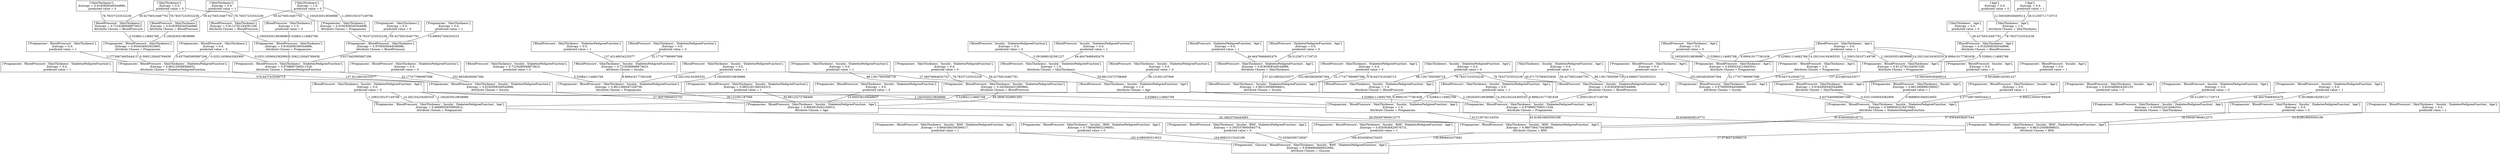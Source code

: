 graph "Decision Tree" {
	size="1000,3000"
	node [shape=rectangle]
	"['Pregnancies', 'BloodPressure', 'SkinThickness', 'Insulin', 'BMI', 'DiabetesPedigreeFunction', 'Age'],
,Entropy = 0.9807384170438056,
Attribute Chosen = BMI" -- "['Pregnancies', 'Glucose', 'BloodPressure', 'SkinThickness', 'Insulin', 'BMI', 'DiabetesPedigreeFunction', 'Age'],
,Entropy = 0.9384964669452684,
Attribute Chosen = Glucose" [label=136.8808403475681]
	"['Pregnancies', 'BloodPressure', 'SkinThickness', 'Insulin', 'BMI', 'DiabetesPedigreeFunction', 'Age'],
,Entropy = 0.6840384356390417,
 predicted value = 1" -- "['Pregnancies', 'Glucose', 'BloodPressure', 'SkinThickness', 'Insulin', 'BMI', 'DiabetesPedigreeFunction', 'Age'],
,Entropy = 0.9384964669452684,
Attribute Chosen = Glucose" [label=192.41988382013622]
	"['Pregnancies', 'BloodPressure', 'SkinThickness', 'Insulin', 'BMI', 'DiabetesPedigreeFunction', 'Age'],
,Entropy = 0.7360409052196051,
 predicted value = 0" -- "['Pregnancies', 'Glucose', 'BloodPressure', 'SkinThickness', 'Insulin', 'BMI', 'DiabetesPedigreeFunction', 'Age'],
,Entropy = 0.9384964669452684,
Attribute Chosen = Glucose" [label=104.90822215243189]
	"['Pregnancies', 'BloodPressure', 'SkinThickness', 'Insulin', 'BMI', 'DiabetesPedigreeFunction', 'Age'],
,Entropy = 0.3955378064564774,
 predicted value = 0" -- "['Pregnancies', 'Glucose', 'BloodPressure', 'SkinThickness', 'Insulin', 'BMI', 'DiabetesPedigreeFunction', 'Age'],
,Entropy = 0.9384964669452684,
Attribute Chosen = Glucose" [label=72.93560395729567]
	"['Pregnancies', 'BloodPressure', 'SkinThickness', 'Insulin', 'BMI', 'DiabetesPedigreeFunction', 'Age'],
,Entropy = 0.8203636429576731,
 predicted value = 1" -- "['Pregnancies', 'Glucose', 'BloodPressure', 'SkinThickness', 'Insulin', 'BMI', 'DiabetesPedigreeFunction', 'Age'],
,Entropy = 0.9384964669452684,
Attribute Chosen = Glucose" [label=168.85345854270435]
	"['Pregnancies', 'BloodPressure', 'SkinThickness', 'Insulin', 'BMI', 'DiabetesPedigreeFunction', 'Age'],
,Entropy = 0.863120568566631,
Attribute Chosen = BMI" -- "['Pregnancies', 'Glucose', 'BloodPressure', 'SkinThickness', 'Insulin', 'BMI', 'DiabetesPedigreeFunction', 'Age'],
,Entropy = 0.9384964669452684,
Attribute Chosen = Glucose" [label=27.97464742986378]
	"['Pregnancies', 'BloodPressure', 'SkinThickness', 'Insulin', 'DiabetesPedigreeFunction', 'Age'],
,Entropy = 0.8904916402194913,
Attribute Chosen = Age" -- "['Pregnancies', 'BloodPressure', 'SkinThickness', 'Insulin', 'BMI', 'DiabetesPedigreeFunction', 'Age'],
,Entropy = 0.9807384170438056,
Attribute Chosen = BMI" [label=28.050497964812273]
	"['Pregnancies', 'BloodPressure', 'SkinThickness', 'Insulin', 'DiabetesPedigreeFunction', 'Age'],
,Entropy = 0.9798687566511528,
Attribute Chosen = Pregnancies" -- "['Pregnancies', 'BloodPressure', 'SkinThickness', 'Insulin', 'BMI', 'DiabetesPedigreeFunction', 'Age'],
,Entropy = 0.9807384170438056,
Attribute Chosen = BMI" [label=43.818818605563166]
	"['Pregnancies', 'BloodPressure', 'SkinThickness', 'Insulin', 'DiabetesPedigreeFunction', 'Age'],
,Entropy = 0.9969562518473083,
Attribute Chosen = DiabetesPedigreeFunction" -- "['Pregnancies', 'BloodPressure', 'SkinThickness', 'Insulin', 'BMI', 'DiabetesPedigreeFunction', 'Age'],
,Entropy = 0.9807384170438056,
Attribute Chosen = BMI" [label=35.93465828518772]
	"['Pregnancies', 'BloodPressure', 'SkinThickness', 'Insulin', 'DiabetesPedigreeFunction', 'Age'],
,Entropy = 0.6500224216483541,
Attribute Chosen = SkinThickness" -- "['Pregnancies', 'BloodPressure', 'SkinThickness', 'Insulin', 'BMI', 'DiabetesPedigreeFunction', 'Age'],
,Entropy = 0.9807384170438056,
Attribute Chosen = BMI" [label=57.93044938287544]
	"['Pregnancies', 'BloodPressure', 'SkinThickness', 'Insulin', 'DiabetesPedigreeFunction', 'Age'],
,Entropy = 0.4689955935892812,
Attribute Chosen = Pregnancies" -- "['Pregnancies', 'BloodPressure', 'SkinThickness', 'Insulin', 'BMI', 'DiabetesPedigreeFunction', 'Age'],
,Entropy = 0.9807384170438056,
Attribute Chosen = BMI" [label=20.16633764443683]
	"['Pregnancies', 'BloodPressure', 'SkinThickness', 'Insulin', 'DiabetesPedigreeFunction', 'Age'],
,Entropy = 1.0,
Attribute Chosen = Pregnancies" -- "['Pregnancies', 'BloodPressure', 'SkinThickness', 'Insulin', 'BMI', 'DiabetesPedigreeFunction', 'Age'],
,Entropy = 0.9807384170438056,
Attribute Chosen = BMI" [label=7.612128742124554]
	"['Pregnancies', 'BloodPressure', 'SkinThickness', 'Insulin', 'DiabetesPedigreeFunction', 'Age'],
,Entropy = 1.0,
Attribute Chosen = Pregnancies" -- "['Pregnancies', 'BloodPressure', 'SkinThickness', 'Insulin', 'BMI', 'DiabetesPedigreeFunction', 'Age'],
,Entropy = 0.863120568566631,
Attribute Chosen = BMI" [label=35.93465828518772]
	"['Pregnancies', 'BloodPressure', 'SkinThickness', 'Insulin', 'DiabetesPedigreeFunction', 'Age'],
,Entropy = 0.0,
 predicted value = 0" -- "['Pregnancies', 'BloodPressure', 'SkinThickness', 'Insulin', 'BMI', 'DiabetesPedigreeFunction', 'Age'],
,Entropy = 0.863120568566631,
Attribute Chosen = BMI" [label=28.050497964812273]
	"['Pregnancies', 'BloodPressure', 'SkinThickness', 'Insulin', 'DiabetesPedigreeFunction', 'Age'],
,Entropy = 0.0,
 predicted value = 1" -- "['Pregnancies', 'BloodPressure', 'SkinThickness', 'Insulin', 'BMI', 'DiabetesPedigreeFunction', 'Age'],
,Entropy = 0.863120568566631,
Attribute Chosen = BMI" [label=43.818818605563166]
	"['Pregnancies', 'BloodPressure', 'SkinThickness', 'Insulin', 'DiabetesPedigreeFunction'],
,Entropy = 0.9182958340544896,
Attribute Chosen = Insulin" -- "['Pregnancies', 'BloodPressure', 'SkinThickness', 'Insulin', 'DiabetesPedigreeFunction', 'Age'],
,Entropy = 0.8904916402194913,
Attribute Chosen = Age" [label=27.36076964632732]
	"['Pregnancies', 'BloodPressure', 'SkinThickness', 'Insulin', 'DiabetesPedigreeFunction'],
,Entropy = 0.5435644431995964,
Attribute Chosen = BloodPressure" -- "['Pregnancies', 'BloodPressure', 'SkinThickness', 'Insulin', 'DiabetesPedigreeFunction', 'Age'],
,Entropy = 0.8904916402194913,
Attribute Chosen = Age" [label=69.38067424901202]
	"['Pregnancies', 'BloodPressure', 'SkinThickness', 'Insulin', 'DiabetesPedigreeFunction'],
,Entropy = 0.9612366047228759,
Attribute Chosen = Pregnancies" -- "['Pregnancies', 'BloodPressure', 'SkinThickness', 'Insulin', 'DiabetesPedigreeFunction', 'Age'],
,Entropy = 0.8904916402194913,
Attribute Chosen = Age" [label=39.121001187006]
	"['Pregnancies', 'BloodPressure', 'SkinThickness', 'Insulin', 'DiabetesPedigreeFunction'],
,Entropy = 0.9852281360342515,
 predicted value = 1" -- "['Pregnancies', 'BloodPressure', 'SkinThickness', 'Insulin', 'DiabetesPedigreeFunction', 'Age'],
,Entropy = 0.8904916402194913,
Attribute Chosen = Age" [label=50.88123272768469]
	"['Pregnancies', 'BloodPressure', 'SkinThickness', 'Insulin', 'DiabetesPedigreeFunction'],
,Entropy = 0.0,
 predicted value = 0" -- "['Pregnancies', 'BloodPressure', 'SkinThickness', 'Insulin', 'DiabetesPedigreeFunction', 'Age'],
,Entropy = 0.8904916402194913,
Attribute Chosen = Age" [label=15.600538105648637]
	"['BloodPressure', 'SkinThickness', 'Insulin', 'DiabetesPedigreeFunction', 'Age'],
,Entropy = 0.0,
 predicted value = 1" -- "['Pregnancies', 'BloodPressure', 'SkinThickness', 'Insulin', 'DiabetesPedigreeFunction', 'Age'],
,Entropy = 0.9798687566511528,
Attribute Chosen = Pregnancies" [label=14.292104104365535]
	"['BloodPressure', 'SkinThickness', 'Insulin', 'DiabetesPedigreeFunction', 'Age'],
,Entropy = 0.863120568566631,
Attribute Chosen = Insulin" -- "['Pregnancies', 'BloodPressure', 'SkinThickness', 'Insulin', 'DiabetesPedigreeFunction', 'Age'],
,Entropy = 0.9798687566511528,
Attribute Chosen = Pregnancies" [label=2.1602630519838986]
	"['BloodPressure', 'SkinThickness', 'Insulin', 'DiabetesPedigreeFunction', 'Age'],
,Entropy = 0.0,
 predicted value = 1" -- "['Pregnancies', 'BloodPressure', 'SkinThickness', 'Insulin', 'DiabetesPedigreeFunction', 'Age'],
,Entropy = 0.9798687566511528,
Attribute Chosen = Pregnancies" [label=8.899419177381638]
	"['BloodPressure', 'SkinThickness', 'Insulin', 'DiabetesPedigreeFunction', 'Age'],
,Entropy = 0.9182958340544896,
Attribute Chosen = BloodPressure" -- "['Pregnancies', 'BloodPressure', 'SkinThickness', 'Insulin', 'DiabetesPedigreeFunction', 'Age'],
,Entropy = 0.9798687566511528,
Attribute Chosen = Pregnancies" [label=-1.2093150107149706]
	"['BloodPressure', 'SkinThickness', 'Insulin', 'DiabetesPedigreeFunction', 'Age'],
,Entropy = 1.0,
Attribute Chosen = Age" -- "['Pregnancies', 'BloodPressure', 'SkinThickness', 'Insulin', 'DiabetesPedigreeFunction', 'Age'],
,Entropy = 0.9798687566511528,
Attribute Chosen = Pregnancies" [label=5.529841114682768]
	"['Pregnancies', 'BloodPressure', 'SkinThickness', 'Insulin', 'Age'],
,Entropy = 0.9103480624345153,
 predicted value = 0" -- "['Pregnancies', 'BloodPressure', 'SkinThickness', 'Insulin', 'DiabetesPedigreeFunction', 'Age'],
,Entropy = 0.9969562518473083,
Attribute Chosen = DiabetesPedigreeFunction" [label=0.3062120045769458]
	"['Pregnancies', 'BloodPressure', 'SkinThickness', 'Insulin', 'Age'],
,Entropy = 0.9709505944546686,
Attribute Chosen = Insulin" -- "['Pregnancies', 'BloodPressure', 'SkinThickness', 'Insulin', 'DiabetesPedigreeFunction', 'Age'],
,Entropy = 0.9969562518473083,
Attribute Chosen = DiabetesPedigreeFunction" [label=0.6375405995897206]
	"['Pregnancies', 'BloodPressure', 'SkinThickness', 'Insulin', 'Age'],
,Entropy = 0.9182958340544896,
Attribute Chosen = SkinThickness" -- "['Pregnancies', 'BloodPressure', 'SkinThickness', 'Insulin', 'DiabetesPedigreeFunction', 'Age'],
,Entropy = 0.9969562518473083,
Attribute Chosen = DiabetesPedigreeFunction" [label=-0.02511659043582909]
	"['Pregnancies', 'BloodPressure', 'SkinThickness', 'Insulin', 'Age'],
,Entropy = 0.8812908992306927,
 predicted value = 1" -- "['Pregnancies', 'BloodPressure', 'SkinThickness', 'Insulin', 'DiabetesPedigreeFunction', 'Age'],
,Entropy = 0.9969562518473083,
Attribute Chosen = DiabetesPedigreeFunction" [label=0.9688691946024955]
	"['Pregnancies', 'BloodPressure', 'SkinThickness', 'Insulin', 'Age'],
,Entropy = 0.0,
 predicted value = 1" -- "['Pregnancies', 'BloodPressure', 'SkinThickness', 'Insulin', 'DiabetesPedigreeFunction', 'Age'],
,Entropy = 0.9969562518473083,
Attribute Chosen = DiabetesPedigreeFunction" [label=2.2772667460544413]
	"['Pregnancies', 'BloodPressure', 'Insulin', 'DiabetesPedigreeFunction', 'Age'],
,Entropy = 0.0,
 predicted value = 1" -- "['Pregnancies', 'BloodPressure', 'SkinThickness', 'Insulin', 'DiabetesPedigreeFunction', 'Age'],
,Entropy = 0.6500224216483541,
Attribute Chosen = SkinThickness" [label=44.46478468492479]
	"['Pregnancies', 'BloodPressure', 'Insulin', 'DiabetesPedigreeFunction', 'Age'],
,Entropy = 0.0,
 predicted value = 0" -- "['Pregnancies', 'BloodPressure', 'SkinThickness', 'Insulin', 'DiabetesPedigreeFunction', 'Age'],
,Entropy = 0.6500224216483541,
Attribute Chosen = SkinThickness" [label=28.51256711719715]
	"['Pregnancies', 'BloodPressure', 'Insulin', 'DiabetesPedigreeFunction', 'Age'],
,Entropy = 0.0,
 predicted value = 1" -- "['Pregnancies', 'BloodPressure', 'SkinThickness', 'Insulin', 'DiabetesPedigreeFunction', 'Age'],
,Entropy = 0.6500224216483541,
Attribute Chosen = SkinThickness" [label=-3.3918680182581227]
	"['BloodPressure', 'SkinThickness', 'Insulin', 'DiabetesPedigreeFunction', 'Age'],
,Entropy = 0.0,
 predicted value = 0" -- "['Pregnancies', 'BloodPressure', 'SkinThickness', 'Insulin', 'DiabetesPedigreeFunction', 'Age'],
,Entropy = 0.4689955935892812,
Attribute Chosen = Pregnancies" [label=2.1602630519838986]
	"['BloodPressure', 'SkinThickness', 'Insulin', 'DiabetesPedigreeFunction', 'Age'],
,Entropy = 1.0,
Attribute Chosen = BloodPressure" -- "['Pregnancies', 'BloodPressure', 'SkinThickness', 'Insulin', 'DiabetesPedigreeFunction', 'Age'],
,Entropy = 0.4689955935892812,
Attribute Chosen = Pregnancies" [label=5.529841114682768]
	"['BloodPressure', 'SkinThickness', 'Insulin', 'DiabetesPedigreeFunction', 'Age'],
,Entropy = 0.0,
 predicted value = 0" -- "['Pregnancies', 'BloodPressure', 'SkinThickness', 'Insulin', 'DiabetesPedigreeFunction', 'Age'],
,Entropy = 0.4689955935892812,
Attribute Chosen = Pregnancies" [label=-1.2093150107149706]
	"['BloodPressure', 'SkinThickness', 'Insulin', 'DiabetesPedigreeFunction', 'Age'],
,Entropy = 0.0,
 predicted value = 0" -- "['Pregnancies', 'BloodPressure', 'SkinThickness', 'Insulin', 'DiabetesPedigreeFunction', 'Age'],
,Entropy = 0.4689955935892812,
Attribute Chosen = Pregnancies" [label=14.292104104365535]
	"['BloodPressure', 'SkinThickness', 'Insulin', 'DiabetesPedigreeFunction', 'Age'],
,Entropy = 0.0,
 predicted value = 0" -- "['Pregnancies', 'BloodPressure', 'SkinThickness', 'Insulin', 'DiabetesPedigreeFunction', 'Age'],
,Entropy = 1.0,
Attribute Chosen = Pregnancies" [label=5.529841114682768]
	"['BloodPressure', 'SkinThickness', 'Insulin', 'DiabetesPedigreeFunction', 'Age'],
,Entropy = 0.0,
 predicted value = 1" -- "['Pregnancies', 'BloodPressure', 'SkinThickness', 'Insulin', 'DiabetesPedigreeFunction', 'Age'],
,Entropy = 1.0,
Attribute Chosen = Pregnancies" [label=8.899419177381638]
	"['BloodPressure', 'SkinThickness', 'Insulin', 'DiabetesPedigreeFunction', 'Age'],
,Entropy = 0.0,
 predicted value = 1" -- "['Pregnancies', 'BloodPressure', 'SkinThickness', 'Insulin', 'DiabetesPedigreeFunction', 'Age'],
,Entropy = 1.0,
Attribute Chosen = Pregnancies" [label=5.529841114682768]
	"['BloodPressure', 'SkinThickness', 'Insulin', 'DiabetesPedigreeFunction', 'Age'],
,Entropy = 0.0,
 predicted value = 0" -- "['Pregnancies', 'BloodPressure', 'SkinThickness', 'Insulin', 'DiabetesPedigreeFunction', 'Age'],
,Entropy = 1.0,
Attribute Chosen = Pregnancies" [label=2.1602630519838986]
	"['Pregnancies', 'BloodPressure', 'SkinThickness', 'DiabetesPedigreeFunction'],
,Entropy = 0.863120568566631,
Attribute Chosen = DiabetesPedigreeFunction" -- "['Pregnancies', 'BloodPressure', 'SkinThickness', 'Insulin', 'DiabetesPedigreeFunction'],
,Entropy = 0.9182958340544896,
Attribute Chosen = Insulin" [label=137.42148034233577]
	"['Pregnancies', 'BloodPressure', 'SkinThickness', 'DiabetesPedigreeFunction'],
,Entropy = 0.9798687566511528,
Attribute Chosen = DiabetesPedigreeFunction" -- "['Pregnancies', 'BloodPressure', 'SkinThickness', 'Insulin', 'DiabetesPedigreeFunction'],
,Entropy = 0.9182958340544896,
Attribute Chosen = Insulin" [label=22.177477990997588]
	"['Pregnancies', 'BloodPressure', 'SkinThickness', 'DiabetesPedigreeFunction'],
,Entropy = 0.0,
 predicted value = 0" -- "['Pregnancies', 'BloodPressure', 'SkinThickness', 'Insulin', 'DiabetesPedigreeFunction'],
,Entropy = 0.9182958340544896,
Attribute Chosen = Insulin" [label=252.66548269367394]
	"['Pregnancies', 'BloodPressure', 'SkinThickness', 'DiabetesPedigreeFunction'],
,Entropy = 0.0,
 predicted value = 1" -- "['Pregnancies', 'BloodPressure', 'SkinThickness', 'Insulin', 'DiabetesPedigreeFunction'],
,Entropy = 0.9182958340544896,
Attribute Chosen = Insulin" [label=578.6437419346715]
	"['Pregnancies', 'SkinThickness', 'Insulin', 'DiabetesPedigreeFunction'],
,Entropy = 0.0,
 predicted value = 1" -- "['Pregnancies', 'BloodPressure', 'SkinThickness', 'Insulin', 'DiabetesPedigreeFunction'],
,Entropy = 0.5435644431995964,
Attribute Chosen = BloodPressure" [label=98.13917950596718]
	"['Pregnancies', 'SkinThickness', 'Insulin', 'DiabetesPedigreeFunction'],
,Entropy = 0.0,
 predicted value = 0" -- "['Pregnancies', 'BloodPressure', 'SkinThickness', 'Insulin', 'DiabetesPedigreeFunction'],
,Entropy = 0.5435644431995964,
Attribute Chosen = BloodPressure" [label=59.42756516467761]
	"['Pregnancies', 'SkinThickness', 'Insulin', 'DiabetesPedigreeFunction'],
,Entropy = 0.0,
 predicted value = 0" -- "['Pregnancies', 'BloodPressure', 'SkinThickness', 'Insulin', 'DiabetesPedigreeFunction'],
,Entropy = 0.5435644431995964,
Attribute Chosen = BloodPressure" [label=78.78337233532238]
	"['BloodPressure', 'SkinThickness', 'Insulin', 'DiabetesPedigreeFunction'],
,Entropy = 0.0,
 predicted value = 1" -- "['Pregnancies', 'BloodPressure', 'SkinThickness', 'Insulin', 'DiabetesPedigreeFunction'],
,Entropy = 0.9612366047228759,
Attribute Chosen = Pregnancies" [label=2.1602630519838986]
	"['BloodPressure', 'SkinThickness', 'Insulin', 'DiabetesPedigreeFunction'],
,Entropy = 0.7219280948873623,
 predicted value = 0" -- "['Pregnancies', 'BloodPressure', 'SkinThickness', 'Insulin', 'DiabetesPedigreeFunction'],
,Entropy = 0.9612366047228759,
Attribute Chosen = Pregnancies" [label=5.529841114682768]
	"['BloodPressure', 'SkinThickness', 'Insulin', 'DiabetesPedigreeFunction'],
,Entropy = 0.7219280948873623,
Attribute Chosen = Insulin" -- "['Pregnancies', 'BloodPressure', 'SkinThickness', 'Insulin', 'DiabetesPedigreeFunction'],
,Entropy = 0.9612366047228759,
Attribute Chosen = Pregnancies" [label=8.899419177381638]
	"['BloodPressure', 'SkinThickness', 'Insulin', 'DiabetesPedigreeFunction'],
,Entropy = 0.0,
 predicted value = 1" -- "['Pregnancies', 'BloodPressure', 'SkinThickness', 'Insulin', 'DiabetesPedigreeFunction'],
,Entropy = 0.9612366047228759,
Attribute Chosen = Pregnancies" [label=14.292104104365535]
	"['BloodPressure', 'SkinThickness', 'DiabetesPedigreeFunction', 'Age'],
,Entropy = 0.9182958340544896,
Attribute Chosen = SkinThickness" -- "['BloodPressure', 'SkinThickness', 'Insulin', 'DiabetesPedigreeFunction', 'Age'],
,Entropy = 0.863120568566631,
Attribute Chosen = Insulin" [label=137.42148034233577]
	"['BloodPressure', 'SkinThickness', 'DiabetesPedigreeFunction', 'Age'],
,Entropy = 0.0,
 predicted value = 0" -- "['BloodPressure', 'SkinThickness', 'Insulin', 'DiabetesPedigreeFunction', 'Age'],
,Entropy = 0.863120568566631,
Attribute Chosen = Insulin" [label=252.66548269367394]
	"['BloodPressure', 'SkinThickness', 'DiabetesPedigreeFunction', 'Age'],
,Entropy = 0.0,
 predicted value = 0" -- "['BloodPressure', 'SkinThickness', 'Insulin', 'DiabetesPedigreeFunction', 'Age'],
,Entropy = 0.863120568566631,
Attribute Chosen = Insulin" [label=22.177477990997588]
	"['BloodPressure', 'SkinThickness', 'DiabetesPedigreeFunction', 'Age'],
,Entropy = 0.0,
 predicted value = 0" -- "['BloodPressure', 'SkinThickness', 'Insulin', 'DiabetesPedigreeFunction', 'Age'],
,Entropy = 0.863120568566631,
Attribute Chosen = Insulin" [label=578.6437419346715]
	"['SkinThickness', 'Insulin', 'DiabetesPedigreeFunction', 'Age'],
,Entropy = 0.0,
 predicted value = 1" -- "['BloodPressure', 'SkinThickness', 'Insulin', 'DiabetesPedigreeFunction', 'Age'],
,Entropy = 0.9182958340544896,
Attribute Chosen = BloodPressure" [label=98.13917950596718]
	"['SkinThickness', 'Insulin', 'DiabetesPedigreeFunction', 'Age'],
,Entropy = 0.0,
 predicted value = 1" -- "['BloodPressure', 'SkinThickness', 'Insulin', 'DiabetesPedigreeFunction', 'Age'],
,Entropy = 0.9182958340544896,
Attribute Chosen = BloodPressure" [label=14.696927204355223]
	"['SkinThickness', 'Insulin', 'DiabetesPedigreeFunction', 'Age'],
,Entropy = 0.0,
 predicted value = 1" -- "['BloodPressure', 'SkinThickness', 'Insulin', 'DiabetesPedigreeFunction', 'Age'],
,Entropy = 0.9182958340544896,
Attribute Chosen = BloodPressure" [label=40.071757994032836]
	"['SkinThickness', 'Insulin', 'DiabetesPedigreeFunction', 'Age'],
,Entropy = 0.0,
 predicted value = 0" -- "['BloodPressure', 'SkinThickness', 'Insulin', 'DiabetesPedigreeFunction', 'Age'],
,Entropy = 0.9182958340544896,
Attribute Chosen = BloodPressure" [label=78.78337233532238]
	"['SkinThickness', 'Insulin', 'DiabetesPedigreeFunction', 'Age'],
,Entropy = 0.0,
 predicted value = 1" -- "['BloodPressure', 'SkinThickness', 'Insulin', 'DiabetesPedigreeFunction', 'Age'],
,Entropy = 0.9182958340544896,
Attribute Chosen = BloodPressure" [label=59.42756516467761]
	"['BloodPressure', 'SkinThickness', 'Insulin', 'DiabetesPedigreeFunction'],
,Entropy = 1.0,
Attribute Chosen = SkinThickness" -- "['BloodPressure', 'SkinThickness', 'Insulin', 'DiabetesPedigreeFunction', 'Age'],
,Entropy = 1.0,
Attribute Chosen = Age" [label=50.88123272768469]
	"['BloodPressure', 'SkinThickness', 'Insulin', 'DiabetesPedigreeFunction'],
,Entropy = 0.0,
 predicted value = 1" -- "['BloodPressure', 'SkinThickness', 'Insulin', 'DiabetesPedigreeFunction', 'Age'],
,Entropy = 1.0,
Attribute Chosen = Age" [label=27.36076964632732]
	"['BloodPressure', 'SkinThickness', 'Insulin', 'DiabetesPedigreeFunction'],
,Entropy = 0.0,
 predicted value = 0" -- "['BloodPressure', 'SkinThickness', 'Insulin', 'DiabetesPedigreeFunction', 'Age'],
,Entropy = 1.0,
Attribute Chosen = Age" [label=39.121001187006]
	"['Pregnancies', 'BloodPressure', 'SkinThickness', 'Age'],
,Entropy = 1.0,
Attribute Chosen = Pregnancies" -- "['Pregnancies', 'BloodPressure', 'SkinThickness', 'Insulin', 'Age'],
,Entropy = 0.9709505944546686,
Attribute Chosen = Insulin" [label=578.6437419346715]
	"['Pregnancies', 'BloodPressure', 'SkinThickness', 'Age'],
,Entropy = 0.8112781244591328,
Attribute Chosen = Pregnancies" -- "['Pregnancies', 'BloodPressure', 'SkinThickness', 'Insulin', 'Age'],
,Entropy = 0.9709505944546686,
Attribute Chosen = Insulin" [label=137.42148034233577]
	"['Pregnancies', 'BloodPressure', 'SkinThickness', 'Age'],
,Entropy = 0.6500224216483541,
Attribute Chosen = Pregnancies" -- "['Pregnancies', 'BloodPressure', 'SkinThickness', 'Insulin', 'Age'],
,Entropy = 0.9709505944546686,
Attribute Chosen = Insulin" [label=22.177477990997588]
	"['Pregnancies', 'BloodPressure', 'SkinThickness', 'Age'],
,Entropy = 0.0,
 predicted value = 0" -- "['Pregnancies', 'BloodPressure', 'SkinThickness', 'Insulin', 'Age'],
,Entropy = 0.9709505944546686,
Attribute Chosen = Insulin" [label=252.66548269367394]
	"['Pregnancies', 'BloodPressure', 'Insulin', 'Age'],
,Entropy = 0.0,
 predicted value = 1" -- "['Pregnancies', 'BloodPressure', 'SkinThickness', 'Insulin', 'Age'],
,Entropy = 0.9182958340544896,
Attribute Chosen = SkinThickness" [label=-3.3918680182581227]
	"['Pregnancies', 'BloodPressure', 'Insulin', 'Age'],
,Entropy = 0.0,
 predicted value = 0" -- "['Pregnancies', 'BloodPressure', 'SkinThickness', 'Insulin', 'Age'],
,Entropy = 0.9182958340544896,
Attribute Chosen = SkinThickness" [label=12.560349549469514]
	"['SkinThickness', 'Insulin', 'DiabetesPedigreeFunction', 'Age'],
,Entropy = 0.0,
 predicted value = 1" -- "['BloodPressure', 'SkinThickness', 'Insulin', 'DiabetesPedigreeFunction', 'Age'],
,Entropy = 1.0,
Attribute Chosen = BloodPressure" [label=78.78337233532238]
	"['SkinThickness', 'Insulin', 'DiabetesPedigreeFunction', 'Age'],
,Entropy = 0.0,
 predicted value = 0" -- "['BloodPressure', 'SkinThickness', 'Insulin', 'DiabetesPedigreeFunction', 'Age'],
,Entropy = 1.0,
Attribute Chosen = BloodPressure" [label=98.13917950596718]
	"['Pregnancies', 'BloodPressure', 'SkinThickness'],
,Entropy = 0.0,
 predicted value = 0" -- "['Pregnancies', 'BloodPressure', 'SkinThickness', 'DiabetesPedigreeFunction'],
,Entropy = 0.863120568566631,
Attribute Chosen = DiabetesPedigreeFunction" [label=0.6375405995897206]
	"['Pregnancies', 'BloodPressure', 'SkinThickness'],
,Entropy = 0.954434002924965,
Attribute Chosen = Pregnancies" -- "['Pregnancies', 'BloodPressure', 'SkinThickness', 'DiabetesPedigreeFunction'],
,Entropy = 0.863120568566631,
Attribute Chosen = DiabetesPedigreeFunction" [label=0.3062120045769458]
	"['Pregnancies', 'BloodPressure', 'SkinThickness'],
,Entropy = 0.0,
 predicted value = 1" -- "['Pregnancies', 'BloodPressure', 'SkinThickness', 'DiabetesPedigreeFunction'],
,Entropy = 0.863120568566631,
Attribute Chosen = DiabetesPedigreeFunction" [label=2.2772667460544413]
	"['Pregnancies', 'BloodPressure', 'SkinThickness'],
,Entropy = 0.0,
 predicted value = 0" -- "['Pregnancies', 'BloodPressure', 'SkinThickness', 'DiabetesPedigreeFunction'],
,Entropy = 0.863120568566631,
Attribute Chosen = DiabetesPedigreeFunction" [label=-0.02511659043582909]
	"['Pregnancies', 'BloodPressure', 'SkinThickness'],
,Entropy = 0.0,
 predicted value = 0" -- "['Pregnancies', 'BloodPressure', 'SkinThickness', 'DiabetesPedigreeFunction'],
,Entropy = 0.9798687566511528,
Attribute Chosen = DiabetesPedigreeFunction" [label=-0.02511659043582909]
	"['Pregnancies', 'BloodPressure', 'SkinThickness'],
,Entropy = 0.9709505944546686,
Attribute Chosen = BloodPressure" -- "['Pregnancies', 'BloodPressure', 'SkinThickness', 'DiabetesPedigreeFunction'],
,Entropy = 0.9798687566511528,
Attribute Chosen = DiabetesPedigreeFunction" [label=0.6375405995897206]
	"['Pregnancies', 'BloodPressure', 'SkinThickness'],
,Entropy = 0.9182958340544896,
Attribute Chosen = Pregnancies" -- "['Pregnancies', 'BloodPressure', 'SkinThickness', 'DiabetesPedigreeFunction'],
,Entropy = 0.9798687566511528,
Attribute Chosen = DiabetesPedigreeFunction" [label=0.3062120045769458]
	"['BloodPressure', 'SkinThickness', 'DiabetesPedigreeFunction'],
,Entropy = 0.0,
 predicted value = 0" -- "['BloodPressure', 'SkinThickness', 'Insulin', 'DiabetesPedigreeFunction'],
,Entropy = 0.7219280948873623,
Attribute Chosen = Insulin" [label=22.177477990997588]
	"['BloodPressure', 'SkinThickness', 'DiabetesPedigreeFunction'],
,Entropy = 0.0,
 predicted value = 1" -- "['BloodPressure', 'SkinThickness', 'Insulin', 'DiabetesPedigreeFunction'],
,Entropy = 0.7219280948873623,
Attribute Chosen = Insulin" [label=137.42148034233577]
	"['BloodPressure', 'DiabetesPedigreeFunction', 'Age'],
,Entropy = 0.0,
 predicted value = 0" -- "['BloodPressure', 'SkinThickness', 'DiabetesPedigreeFunction', 'Age'],
,Entropy = 0.9182958340544896,
Attribute Chosen = SkinThickness" [label=28.51256711719715]
	"['BloodPressure', 'DiabetesPedigreeFunction', 'Age'],
,Entropy = 0.0,
 predicted value = 1" -- "['BloodPressure', 'SkinThickness', 'DiabetesPedigreeFunction', 'Age'],
,Entropy = 0.9182958340544896,
Attribute Chosen = SkinThickness" [label=44.46478468492479]
	"['BloodPressure', 'Insulin', 'DiabetesPedigreeFunction'],
,Entropy = 0.0,
 predicted value = 1" -- "['BloodPressure', 'SkinThickness', 'Insulin', 'DiabetesPedigreeFunction'],
,Entropy = 1.0,
Attribute Chosen = SkinThickness" [label=44.46478468492479]
	"['BloodPressure', 'Insulin', 'DiabetesPedigreeFunction'],
,Entropy = 0.0,
 predicted value = 0" -- "['BloodPressure', 'SkinThickness', 'Insulin', 'DiabetesPedigreeFunction'],
,Entropy = 1.0,
Attribute Chosen = SkinThickness" [label=-3.3918680182581227]
	"['BloodPressure', 'SkinThickness', 'Age'],
,Entropy = 0.0,
 predicted value = 0" -- "['Pregnancies', 'BloodPressure', 'SkinThickness', 'Age'],
,Entropy = 1.0,
Attribute Chosen = Pregnancies" [label=5.529841114682768]
	"['BloodPressure', 'SkinThickness', 'Age'],
,Entropy = 0.0,
 predicted value = 1" -- "['Pregnancies', 'BloodPressure', 'SkinThickness', 'Age'],
,Entropy = 1.0,
Attribute Chosen = Pregnancies" [label=14.292104104365535]
	"['BloodPressure', 'SkinThickness', 'Age'],
,Entropy = 0.0,
 predicted value = 1" -- "['Pregnancies', 'BloodPressure', 'SkinThickness', 'Age'],
,Entropy = 0.8112781244591328,
Attribute Chosen = Pregnancies" [label=2.1602630519838986]
	"['BloodPressure', 'SkinThickness', 'Age'],
,Entropy = 0.9182958340544896,
Attribute Chosen = BloodPressure" -- "['Pregnancies', 'BloodPressure', 'SkinThickness', 'Age'],
,Entropy = 0.8112781244591328,
Attribute Chosen = Pregnancies" [label=5.529841114682768]
	"['BloodPressure', 'SkinThickness', 'Age'],
,Entropy = 0.0,
 predicted value = 1" -- "['Pregnancies', 'BloodPressure', 'SkinThickness', 'Age'],
,Entropy = 0.8112781244591328,
Attribute Chosen = Pregnancies" [label=14.292104104365535]
	"['BloodPressure', 'SkinThickness', 'Age'],
,Entropy = 0.0,
 predicted value = 1" -- "['Pregnancies', 'BloodPressure', 'SkinThickness', 'Age'],
,Entropy = 0.8112781244591328,
Attribute Chosen = Pregnancies" [label=8.899419177381638]
	"['BloodPressure', 'SkinThickness', 'Age'],
,Entropy = 0.0,
 predicted value = 1" -- "['Pregnancies', 'BloodPressure', 'SkinThickness', 'Age'],
,Entropy = 0.8112781244591328,
Attribute Chosen = Pregnancies" [label=-1.2093150107149706]
	"['BloodPressure', 'SkinThickness', 'Age'],
,Entropy = 0.0,
 predicted value = 1" -- "['Pregnancies', 'BloodPressure', 'SkinThickness', 'Age'],
,Entropy = 0.6500224216483541,
Attribute Chosen = Pregnancies" [label=5.529841114682768]
	"['BloodPressure', 'SkinThickness', 'Age'],
,Entropy = 0.0,
 predicted value = 1" -- "['Pregnancies', 'BloodPressure', 'SkinThickness', 'Age'],
,Entropy = 0.6500224216483541,
Attribute Chosen = Pregnancies" [label=8.899419177381638]
	"['BloodPressure', 'SkinThickness', 'Age'],
,Entropy = 0.0,
 predicted value = 0" -- "['Pregnancies', 'BloodPressure', 'SkinThickness', 'Age'],
,Entropy = 0.6500224216483541,
Attribute Chosen = Pregnancies" [label=2.1602630519838986]
	"['BloodPressure', 'SkinThickness'],
,Entropy = 0.7219280948873623,
Attribute Chosen = BloodPressure" -- "['Pregnancies', 'BloodPressure', 'SkinThickness'],
,Entropy = 0.954434002924965,
Attribute Chosen = Pregnancies" [label=5.529841114682768]
	"['BloodPressure', 'SkinThickness'],
,Entropy = 0.9182958340544896,
Attribute Chosen = BloodPressure" -- "['Pregnancies', 'BloodPressure', 'SkinThickness'],
,Entropy = 0.954434002924965,
Attribute Chosen = Pregnancies" [label=2.1602630519838986]
	"['Pregnancies', 'SkinThickness'],
,Entropy = 0.9182958340544896,
Attribute Chosen = Pregnancies" -- "['Pregnancies', 'BloodPressure', 'SkinThickness'],
,Entropy = 0.9709505944546686,
Attribute Chosen = BloodPressure" [label=78.78337233532238]
	"['Pregnancies', 'SkinThickness'],
,Entropy = 0.0,
 predicted value = 0" -- "['Pregnancies', 'BloodPressure', 'SkinThickness'],
,Entropy = 0.9709505944546686,
Attribute Chosen = BloodPressure" [label=59.42756516467761]
	"['Pregnancies', 'SkinThickness'],
,Entropy = 0.0,
 predicted value = 1" -- "['Pregnancies', 'BloodPressure', 'SkinThickness'],
,Entropy = 0.9709505944546686,
Attribute Chosen = BloodPressure" [label=14.696927204355223]
	"['BloodPressure', 'SkinThickness'],
,Entropy = 0.8112781244591328,
Attribute Chosen = BloodPressure" -- "['Pregnancies', 'BloodPressure', 'SkinThickness'],
,Entropy = 0.9182958340544896,
Attribute Chosen = Pregnancies" [label=2.1602630519838986]
	"['BloodPressure', 'SkinThickness'],
,Entropy = 1.0,
 predicted value = 0" -- "['Pregnancies', 'BloodPressure', 'SkinThickness'],
,Entropy = 0.9182958340544896,
Attribute Chosen = Pregnancies" [label=5.529841114682768]
	"['SkinThickness', 'Age'],
,Entropy = 1.0,
Attribute Chosen = SkinThickness" -- "['BloodPressure', 'SkinThickness', 'Age'],
,Entropy = 0.9182958340544896,
Attribute Chosen = BloodPressure" [label=78.78337233532238]
	"['SkinThickness', 'Age'],
,Entropy = 0.0,
 predicted value = 0" -- "['BloodPressure', 'SkinThickness', 'Age'],
,Entropy = 0.9182958340544896,
Attribute Chosen = BloodPressure" [label=59.42756516467761]
	"['SkinThickness'],
,Entropy = 0.9182958340544896,
 predicted value = 0" -- "['BloodPressure', 'SkinThickness'],
,Entropy = 0.7219280948873623,
Attribute Chosen = BloodPressure" [label=78.78337233532238]
	"['SkinThickness'],
,Entropy = 0.0,
 predicted value = 0" -- "['BloodPressure', 'SkinThickness'],
,Entropy = 0.7219280948873623,
Attribute Chosen = BloodPressure" [label=59.42756516467761]
	"['SkinThickness'],
,Entropy = 0.0,
 predicted value = 1" -- "['BloodPressure', 'SkinThickness'],
,Entropy = 0.9182958340544896,
Attribute Chosen = BloodPressure" [label=59.42756516467761]
	"['SkinThickness'],
,Entropy = 0.0,
 predicted value = 0" -- "['BloodPressure', 'SkinThickness'],
,Entropy = 0.9182958340544896,
Attribute Chosen = BloodPressure" [label=78.78337233532238]
	"['SkinThickness'],
,Entropy = 1.0,
 predicted value = 0" -- "['Pregnancies', 'SkinThickness'],
,Entropy = 0.9182958340544896,
Attribute Chosen = Pregnancies" [label=-1.2093150107149706]
	"['SkinThickness'],
,Entropy = 0.0,
 predicted value = 1" -- "['Pregnancies', 'SkinThickness'],
,Entropy = 0.9182958340544896,
Attribute Chosen = Pregnancies" [label=2.1602630519838986]
	"['SkinThickness'],
,Entropy = 1.0,
 predicted value = 0" -- "['BloodPressure', 'SkinThickness'],
,Entropy = 0.8112781244591328,
Attribute Chosen = BloodPressure" [label=59.42756516467761]
	"['SkinThickness'],
,Entropy = 0.0,
 predicted value = 0" -- "['BloodPressure', 'SkinThickness'],
,Entropy = 0.8112781244591328,
Attribute Chosen = BloodPressure" [label=78.78337233532238]
	"['Age'],
,Entropy = 0.0,
 predicted value = 0" -- "['SkinThickness', 'Age'],
,Entropy = 1.0,
Attribute Chosen = SkinThickness" [label=12.560349549469514]
	"['Age'],
,Entropy = 0.0,
 predicted value = 1" -- "['SkinThickness', 'Age'],
,Entropy = 1.0,
Attribute Chosen = SkinThickness" [label=28.51256711719715]
}
